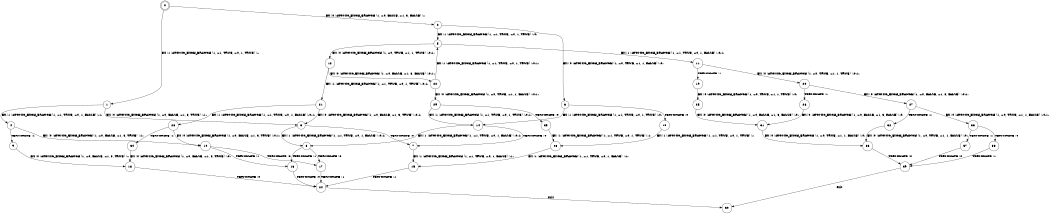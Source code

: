 digraph BCG {
size = "7, 10.5";
center = TRUE;
node [shape = circle];
0 [peripheries = 2];
0 -> 1 [label = "EX !1 !ATOMIC_EXCH_BRANCH (1, +1, TRUE, +0, 1, TRUE) !::"];
0 -> 2 [label = "EX !0 !ATOMIC_EXCH_BRANCH (1, +0, FALSE, +1, 3, FALSE) !::"];
1 -> 3 [label = "EX !0 !ATOMIC_EXCH_BRANCH (1, +0, FALSE, +1, 3, TRUE) !:1:"];
1 -> 4 [label = "EX !1 !ATOMIC_EXCH_BRANCH (1, +1, TRUE, +0, 1, FALSE) !:1:"];
2 -> 5 [label = "EX !1 !ATOMIC_EXCH_BRANCH (1, +1, TRUE, +0, 1, TRUE) !:0:"];
2 -> 6 [label = "EX !0 !ATOMIC_EXCH_BRANCH (1, +0, TRUE, +1, 1, FALSE) !:0:"];
3 -> 7 [label = "TERMINATE !0"];
3 -> 8 [label = "EX !1 !ATOMIC_EXCH_BRANCH (1, +1, TRUE, +0, 1, FALSE) !:0:1:"];
4 -> 9 [label = "TERMINATE !1"];
4 -> 10 [label = "EX !0 !ATOMIC_EXCH_BRANCH (1, +0, FALSE, +1, 3, TRUE) !:1:"];
5 -> 11 [label = "EX !1 !ATOMIC_EXCH_BRANCH (1, +1, TRUE, +0, 1, FALSE) !:0:1:"];
5 -> 12 [label = "EX !0 !ATOMIC_EXCH_BRANCH (1, +0, TRUE, +1, 1, TRUE) !:0:1:"];
6 -> 13 [label = "TERMINATE !0"];
6 -> 14 [label = "EX !1 !ATOMIC_EXCH_BRANCH (1, +1, TRUE, +0, 1, TRUE) !:0:"];
7 -> 15 [label = "EX !1 !ATOMIC_EXCH_BRANCH (1, +1, TRUE, +0, 1, FALSE) !:1:"];
8 -> 16 [label = "TERMINATE !1"];
8 -> 17 [label = "TERMINATE !0"];
9 -> 18 [label = "EX !0 !ATOMIC_EXCH_BRANCH (1, +0, FALSE, +1, 3, TRUE) !::"];
10 -> 16 [label = "TERMINATE !1"];
10 -> 17 [label = "TERMINATE !0"];
11 -> 19 [label = "TERMINATE !1"];
11 -> 20 [label = "EX !0 !ATOMIC_EXCH_BRANCH (1, +0, TRUE, +1, 1, TRUE) !:0:1:"];
12 -> 21 [label = "EX !1 !ATOMIC_EXCH_BRANCH (1, +1, TRUE, +0, 1, TRUE) !:0:1:"];
12 -> 22 [label = "EX !0 !ATOMIC_EXCH_BRANCH (1, +0, FALSE, +1, 3, FALSE) !:0:1:"];
13 -> 23 [label = "EX !1 !ATOMIC_EXCH_BRANCH (1, +1, TRUE, +0, 1, TRUE) !::"];
14 -> 7 [label = "TERMINATE !0"];
14 -> 8 [label = "EX !1 !ATOMIC_EXCH_BRANCH (1, +1, TRUE, +0, 1, FALSE) !:0:1:"];
15 -> 24 [label = "TERMINATE !1"];
16 -> 24 [label = "TERMINATE !0"];
17 -> 24 [label = "TERMINATE !1"];
18 -> 24 [label = "TERMINATE !0"];
19 -> 25 [label = "EX !0 !ATOMIC_EXCH_BRANCH (1, +0, TRUE, +1, 1, TRUE) !:0:"];
20 -> 26 [label = "TERMINATE !1"];
20 -> 27 [label = "EX !0 !ATOMIC_EXCH_BRANCH (1, +0, FALSE, +1, 3, FALSE) !:0:1:"];
21 -> 28 [label = "EX !1 !ATOMIC_EXCH_BRANCH (1, +1, TRUE, +0, 1, FALSE) !:0:1:"];
21 -> 3 [label = "EX !0 !ATOMIC_EXCH_BRANCH (1, +0, FALSE, +1, 3, TRUE) !:0:1:"];
22 -> 5 [label = "EX !1 !ATOMIC_EXCH_BRANCH (1, +1, TRUE, +0, 1, TRUE) !:0:1:"];
22 -> 29 [label = "EX !0 !ATOMIC_EXCH_BRANCH (1, +0, TRUE, +1, 1, FALSE) !:0:1:"];
23 -> 15 [label = "EX !1 !ATOMIC_EXCH_BRANCH (1, +1, TRUE, +0, 1, FALSE) !:1:"];
24 -> 30 [label = "exit"];
25 -> 31 [label = "EX !0 !ATOMIC_EXCH_BRANCH (1, +0, FALSE, +1, 3, FALSE) !:0:"];
26 -> 31 [label = "EX !0 !ATOMIC_EXCH_BRANCH (1, +0, FALSE, +1, 3, FALSE) !:0:"];
27 -> 32 [label = "TERMINATE !1"];
27 -> 33 [label = "EX !0 !ATOMIC_EXCH_BRANCH (1, +0, TRUE, +1, 1, FALSE) !:0:1:"];
28 -> 34 [label = "TERMINATE !1"];
28 -> 10 [label = "EX !0 !ATOMIC_EXCH_BRANCH (1, +0, FALSE, +1, 3, TRUE) !:0:1:"];
29 -> 35 [label = "TERMINATE !0"];
29 -> 14 [label = "EX !1 !ATOMIC_EXCH_BRANCH (1, +1, TRUE, +0, 1, TRUE) !:0:1:"];
31 -> 36 [label = "EX !0 !ATOMIC_EXCH_BRANCH (1, +0, TRUE, +1, 1, FALSE) !:0:"];
32 -> 36 [label = "EX !0 !ATOMIC_EXCH_BRANCH (1, +0, TRUE, +1, 1, FALSE) !:0:"];
33 -> 37 [label = "TERMINATE !1"];
33 -> 38 [label = "TERMINATE !0"];
34 -> 18 [label = "EX !0 !ATOMIC_EXCH_BRANCH (1, +0, FALSE, +1, 3, TRUE) !:0:"];
35 -> 23 [label = "EX !1 !ATOMIC_EXCH_BRANCH (1, +1, TRUE, +0, 1, TRUE) !:1:"];
36 -> 39 [label = "TERMINATE !0"];
37 -> 39 [label = "TERMINATE !0"];
38 -> 39 [label = "TERMINATE !1"];
39 -> 30 [label = "exit"];
}
